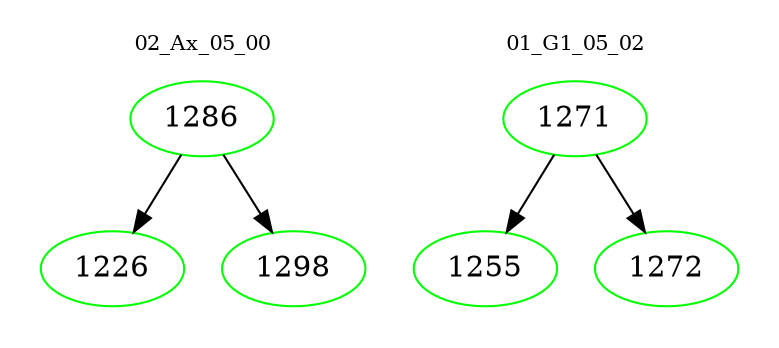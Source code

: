 digraph{
subgraph cluster_0 {
color = white
label = "02_Ax_05_00";
fontsize=10;
T0_1286 [label="1286", color="green"]
T0_1286 -> T0_1226 [color="black"]
T0_1226 [label="1226", color="green"]
T0_1286 -> T0_1298 [color="black"]
T0_1298 [label="1298", color="green"]
}
subgraph cluster_1 {
color = white
label = "01_G1_05_02";
fontsize=10;
T1_1271 [label="1271", color="green"]
T1_1271 -> T1_1255 [color="black"]
T1_1255 [label="1255", color="green"]
T1_1271 -> T1_1272 [color="black"]
T1_1272 [label="1272", color="green"]
}
}

